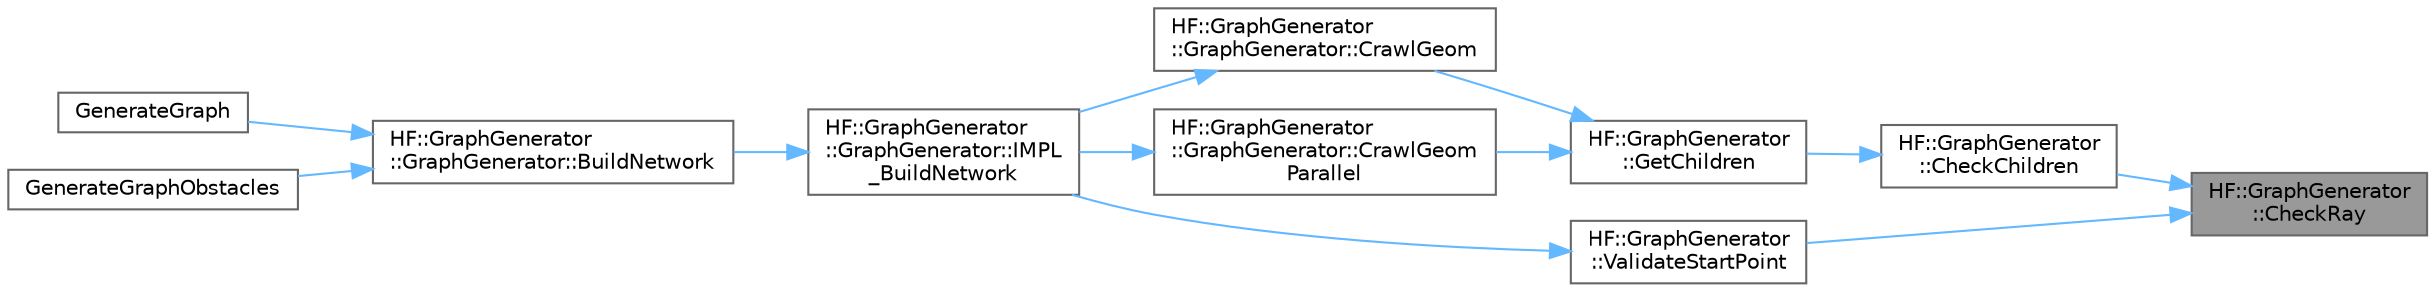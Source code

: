 digraph "HF::GraphGenerator::CheckRay"
{
 // LATEX_PDF_SIZE
  bgcolor="transparent";
  edge [fontname=Helvetica,fontsize=10,labelfontname=Helvetica,labelfontsize=10];
  node [fontname=Helvetica,fontsize=10,shape=box,height=0.2,width=0.4];
  rankdir="RL";
  Node1 [label="HF::GraphGenerator\l::CheckRay",height=0.2,width=0.4,color="gray40", fillcolor="grey60", style="filled", fontcolor="black",tooltip="Cast a ray and get the point of intersection if it connects."];
  Node1 -> Node2 [dir="back",color="steelblue1",style="solid"];
  Node2 [label="HF::GraphGenerator\l::CheckChildren",height=0.2,width=0.4,color="grey40", fillcolor="white", style="filled",URL="$a00463.html#a4b7cc0ad0002975404acef5064f4f546",tooltip="Determine whether children are over valid ground, and and meet upstep/downstep requirements."];
  Node2 -> Node3 [dir="back",color="steelblue1",style="solid"];
  Node3 [label="HF::GraphGenerator\l::GetChildren",height=0.2,width=0.4,color="grey40", fillcolor="white", style="filled",URL="$a00463.html#ab7ffcc7d6657ce276c06deed24c546a4",tooltip="Calculate all possible edges between parent and possible_children."];
  Node3 -> Node4 [dir="back",color="steelblue1",style="solid"];
  Node4 [label="HF::GraphGenerator\l::GraphGenerator::CrawlGeom",height=0.2,width=0.4,color="grey40", fillcolor="white", style="filled",URL="$a01311.html#ac7052d4b625fb96f29c5bfc091a86f7e",tooltip="Perform breadth first search to populate the graph with with nodes and edges."];
  Node4 -> Node5 [dir="back",color="steelblue1",style="solid"];
  Node5 [label="HF::GraphGenerator\l::GraphGenerator::IMPL\l_BuildNetwork",height=0.2,width=0.4,color="grey40", fillcolor="white", style="filled",URL="$a01311.html#a5788e421d921ec0ff27defc139c45106",tooltip="Generate a graph of accessible space."];
  Node5 -> Node6 [dir="back",color="steelblue1",style="solid"];
  Node6 [label="HF::GraphGenerator\l::GraphGenerator::BuildNetwork",height=0.2,width=0.4,color="grey40", fillcolor="white", style="filled",URL="$a01311.html#a0c12341433bbec41cc12cc1dbb41a976",tooltip="Generate a graph of accessible space."];
  Node6 -> Node7 [dir="back",color="steelblue1",style="solid"];
  Node7 [label="GenerateGraph",height=0.2,width=0.4,color="grey40", fillcolor="white", style="filled",URL="$a00454.html#ga2df84a732d1edfb70b7bd26d3282e129",tooltip="Construct a graph by performing a breadth-first search of accessible space."];
  Node6 -> Node8 [dir="back",color="steelblue1",style="solid"];
  Node8 [label="GenerateGraphObstacles",height=0.2,width=0.4,color="grey40", fillcolor="white", style="filled",URL="$a00454.html#gab9f58e3ecc686fa9bc34519b0faed734",tooltip="Construct a graph by performing a breadth-first search of accessible space, seperating obstacles from..."];
  Node3 -> Node9 [dir="back",color="steelblue1",style="solid"];
  Node9 [label="HF::GraphGenerator\l::GraphGenerator::CrawlGeom\lParallel",height=0.2,width=0.4,color="grey40", fillcolor="white", style="filled",URL="$a01311.html#a843cc6b5b69b5d013930b3685789fa15",tooltip="Perform breadth first search to populate the graph with nodes and edges using multiple cores."];
  Node9 -> Node5 [dir="back",color="steelblue1",style="solid"];
  Node1 -> Node10 [dir="back",color="steelblue1",style="solid"];
  Node10 [label="HF::GraphGenerator\l::ValidateStartPoint",height=0.2,width=0.4,color="grey40", fillcolor="white", style="filled",URL="$a00463.html#a9ddffecb75b34434d7157b49d3c67b60",tooltip="Determine if the start point of the graph is over valid ground."];
  Node10 -> Node5 [dir="back",color="steelblue1",style="solid"];
}
